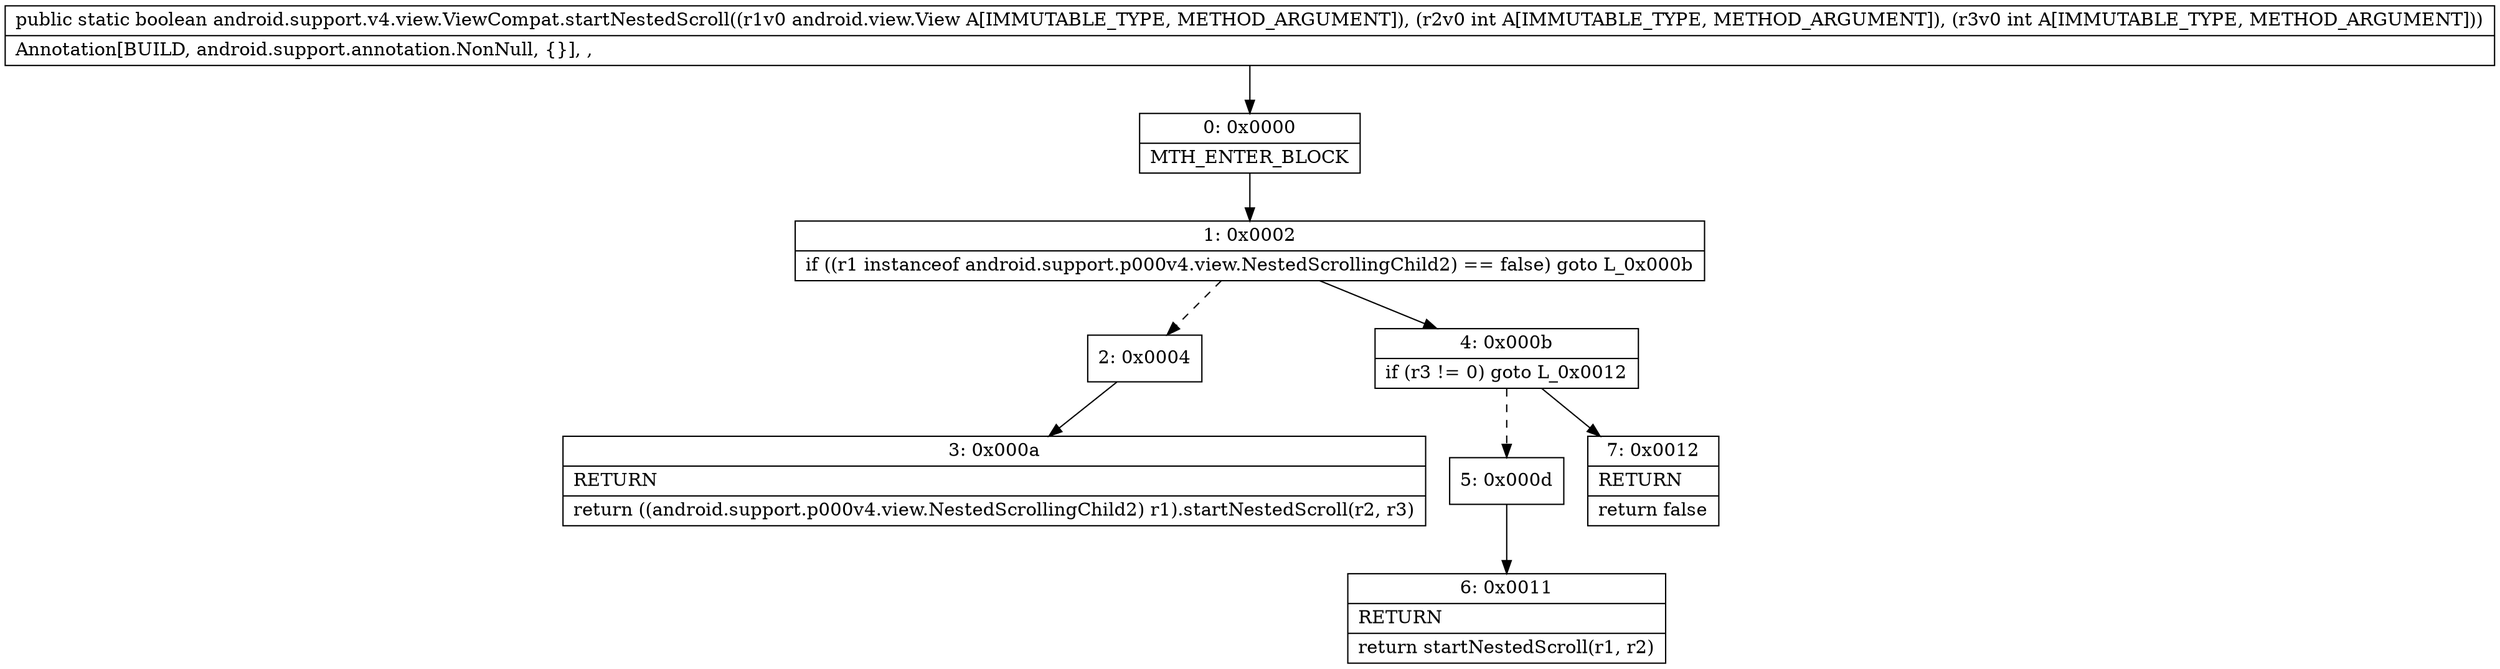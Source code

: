 digraph "CFG forandroid.support.v4.view.ViewCompat.startNestedScroll(Landroid\/view\/View;II)Z" {
Node_0 [shape=record,label="{0\:\ 0x0000|MTH_ENTER_BLOCK\l}"];
Node_1 [shape=record,label="{1\:\ 0x0002|if ((r1 instanceof android.support.p000v4.view.NestedScrollingChild2) == false) goto L_0x000b\l}"];
Node_2 [shape=record,label="{2\:\ 0x0004}"];
Node_3 [shape=record,label="{3\:\ 0x000a|RETURN\l|return ((android.support.p000v4.view.NestedScrollingChild2) r1).startNestedScroll(r2, r3)\l}"];
Node_4 [shape=record,label="{4\:\ 0x000b|if (r3 != 0) goto L_0x0012\l}"];
Node_5 [shape=record,label="{5\:\ 0x000d}"];
Node_6 [shape=record,label="{6\:\ 0x0011|RETURN\l|return startNestedScroll(r1, r2)\l}"];
Node_7 [shape=record,label="{7\:\ 0x0012|RETURN\l|return false\l}"];
MethodNode[shape=record,label="{public static boolean android.support.v4.view.ViewCompat.startNestedScroll((r1v0 android.view.View A[IMMUTABLE_TYPE, METHOD_ARGUMENT]), (r2v0 int A[IMMUTABLE_TYPE, METHOD_ARGUMENT]), (r3v0 int A[IMMUTABLE_TYPE, METHOD_ARGUMENT]))  | Annotation[BUILD, android.support.annotation.NonNull, \{\}], , \l}"];
MethodNode -> Node_0;
Node_0 -> Node_1;
Node_1 -> Node_2[style=dashed];
Node_1 -> Node_4;
Node_2 -> Node_3;
Node_4 -> Node_5[style=dashed];
Node_4 -> Node_7;
Node_5 -> Node_6;
}

